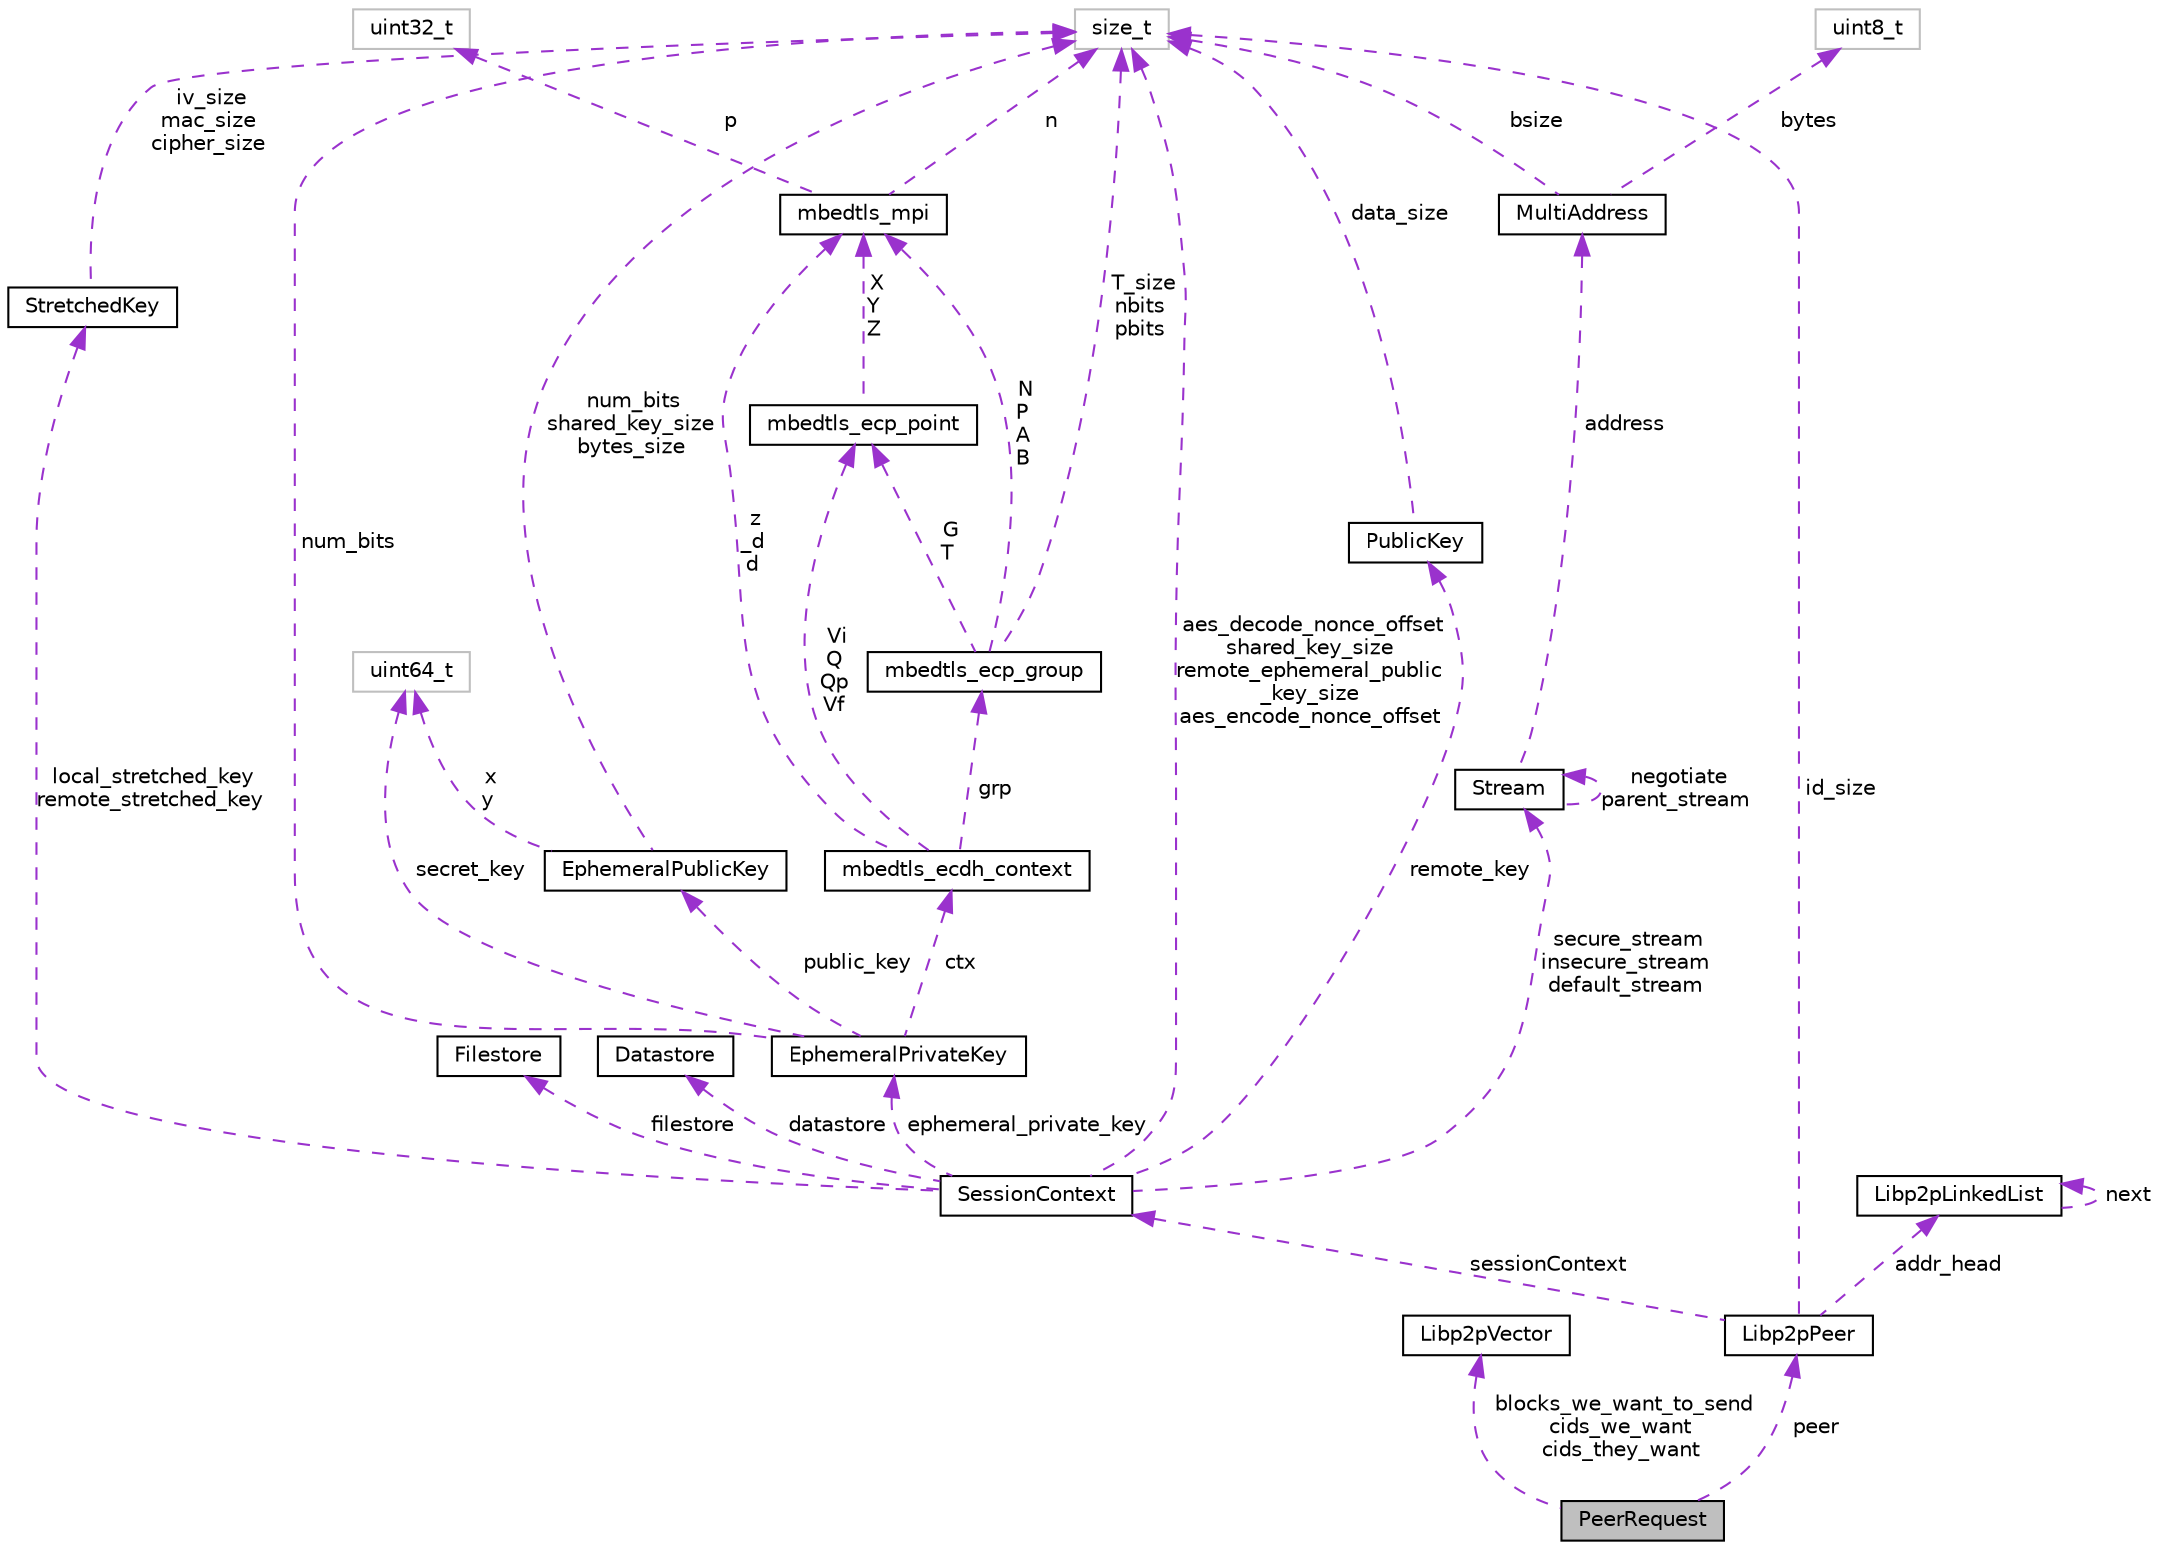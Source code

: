 digraph "PeerRequest"
{
  edge [fontname="Helvetica",fontsize="10",labelfontname="Helvetica",labelfontsize="10"];
  node [fontname="Helvetica",fontsize="10",shape=record];
  Node1 [label="PeerRequest",height=0.2,width=0.4,color="black", fillcolor="grey75", style="filled", fontcolor="black"];
  Node2 -> Node1 [dir="back",color="darkorchid3",fontsize="10",style="dashed",label=" blocks_we_want_to_send\ncids_we_want\ncids_they_want" ,fontname="Helvetica"];
  Node2 [label="Libp2pVector",height=0.2,width=0.4,color="black", fillcolor="white", style="filled",URL="$struct_libp2p_vector.html"];
  Node3 -> Node1 [dir="back",color="darkorchid3",fontsize="10",style="dashed",label=" peer" ,fontname="Helvetica"];
  Node3 [label="Libp2pPeer",height=0.2,width=0.4,color="black", fillcolor="white", style="filled",URL="$struct_libp2p_peer.html"];
  Node4 -> Node3 [dir="back",color="darkorchid3",fontsize="10",style="dashed",label=" sessionContext" ,fontname="Helvetica"];
  Node4 [label="SessionContext",height=0.2,width=0.4,color="black", fillcolor="white", style="filled",URL="$struct_session_context.html"];
  Node5 -> Node4 [dir="back",color="darkorchid3",fontsize="10",style="dashed",label=" ephemeral_private_key" ,fontname="Helvetica"];
  Node5 [label="EphemeralPrivateKey",height=0.2,width=0.4,color="black", fillcolor="white", style="filled",URL="$struct_ephemeral_private_key.html"];
  Node6 -> Node5 [dir="back",color="darkorchid3",fontsize="10",style="dashed",label=" secret_key" ,fontname="Helvetica"];
  Node6 [label="uint64_t",height=0.2,width=0.4,color="grey75", fillcolor="white", style="filled"];
  Node7 -> Node5 [dir="back",color="darkorchid3",fontsize="10",style="dashed",label=" public_key" ,fontname="Helvetica"];
  Node7 [label="EphemeralPublicKey",height=0.2,width=0.4,color="black", fillcolor="white", style="filled",URL="$struct_ephemeral_public_key.html"];
  Node6 -> Node7 [dir="back",color="darkorchid3",fontsize="10",style="dashed",label=" x\ny" ,fontname="Helvetica"];
  Node8 -> Node7 [dir="back",color="darkorchid3",fontsize="10",style="dashed",label=" num_bits\nshared_key_size\nbytes_size" ,fontname="Helvetica"];
  Node8 [label="size_t",height=0.2,width=0.4,color="grey75", fillcolor="white", style="filled"];
  Node8 -> Node5 [dir="back",color="darkorchid3",fontsize="10",style="dashed",label=" num_bits" ,fontname="Helvetica"];
  Node9 -> Node5 [dir="back",color="darkorchid3",fontsize="10",style="dashed",label=" ctx" ,fontname="Helvetica"];
  Node9 [label="mbedtls_ecdh_context",height=0.2,width=0.4,color="black", fillcolor="white", style="filled",URL="$structmbedtls__ecdh__context.html",tooltip="ECDH context structure. "];
  Node10 -> Node9 [dir="back",color="darkorchid3",fontsize="10",style="dashed",label=" grp" ,fontname="Helvetica"];
  Node10 [label="mbedtls_ecp_group",height=0.2,width=0.4,color="black", fillcolor="white", style="filled",URL="$structmbedtls__ecp__group.html",tooltip="ECP group structure. "];
  Node8 -> Node10 [dir="back",color="darkorchid3",fontsize="10",style="dashed",label=" T_size\nnbits\npbits" ,fontname="Helvetica"];
  Node11 -> Node10 [dir="back",color="darkorchid3",fontsize="10",style="dashed",label=" G\nT" ,fontname="Helvetica"];
  Node11 [label="mbedtls_ecp_point",height=0.2,width=0.4,color="black", fillcolor="white", style="filled",URL="$structmbedtls__ecp__point.html",tooltip="ECP point structure (jacobian coordinates) "];
  Node12 -> Node11 [dir="back",color="darkorchid3",fontsize="10",style="dashed",label=" X\nY\nZ" ,fontname="Helvetica"];
  Node12 [label="mbedtls_mpi",height=0.2,width=0.4,color="black", fillcolor="white", style="filled",URL="$structmbedtls__mpi.html",tooltip="MPI structure. "];
  Node13 -> Node12 [dir="back",color="darkorchid3",fontsize="10",style="dashed",label=" p" ,fontname="Helvetica"];
  Node13 [label="uint32_t",height=0.2,width=0.4,color="grey75", fillcolor="white", style="filled"];
  Node8 -> Node12 [dir="back",color="darkorchid3",fontsize="10",style="dashed",label=" n" ,fontname="Helvetica"];
  Node12 -> Node10 [dir="back",color="darkorchid3",fontsize="10",style="dashed",label=" N\nP\nA\nB" ,fontname="Helvetica"];
  Node11 -> Node9 [dir="back",color="darkorchid3",fontsize="10",style="dashed",label=" Vi\nQ\nQp\nVf" ,fontname="Helvetica"];
  Node12 -> Node9 [dir="back",color="darkorchid3",fontsize="10",style="dashed",label=" z\n_d\nd" ,fontname="Helvetica"];
  Node14 -> Node4 [dir="back",color="darkorchid3",fontsize="10",style="dashed",label=" local_stretched_key\nremote_stretched_key" ,fontname="Helvetica"];
  Node14 [label="StretchedKey",height=0.2,width=0.4,color="black", fillcolor="white", style="filled",URL="$struct_stretched_key.html"];
  Node8 -> Node14 [dir="back",color="darkorchid3",fontsize="10",style="dashed",label=" iv_size\nmac_size\ncipher_size" ,fontname="Helvetica"];
  Node15 -> Node4 [dir="back",color="darkorchid3",fontsize="10",style="dashed",label=" remote_key" ,fontname="Helvetica"];
  Node15 [label="PublicKey",height=0.2,width=0.4,color="black", fillcolor="white", style="filled",URL="$struct_public_key.html"];
  Node8 -> Node15 [dir="back",color="darkorchid3",fontsize="10",style="dashed",label=" data_size" ,fontname="Helvetica"];
  Node16 -> Node4 [dir="back",color="darkorchid3",fontsize="10",style="dashed",label=" filestore" ,fontname="Helvetica"];
  Node16 [label="Filestore",height=0.2,width=0.4,color="black", fillcolor="white", style="filled",URL="$struct_filestore.html"];
  Node8 -> Node4 [dir="back",color="darkorchid3",fontsize="10",style="dashed",label=" aes_decode_nonce_offset\nshared_key_size\nremote_ephemeral_public\l_key_size\naes_encode_nonce_offset" ,fontname="Helvetica"];
  Node17 -> Node4 [dir="back",color="darkorchid3",fontsize="10",style="dashed",label=" datastore" ,fontname="Helvetica"];
  Node17 [label="Datastore",height=0.2,width=0.4,color="black", fillcolor="white", style="filled",URL="$struct_datastore.html"];
  Node18 -> Node4 [dir="back",color="darkorchid3",fontsize="10",style="dashed",label=" secure_stream\ninsecure_stream\ndefault_stream" ,fontname="Helvetica"];
  Node18 [label="Stream",height=0.2,width=0.4,color="black", fillcolor="white", style="filled",URL="$struct_stream.html"];
  Node19 -> Node18 [dir="back",color="darkorchid3",fontsize="10",style="dashed",label=" address" ,fontname="Helvetica"];
  Node19 [label="MultiAddress",height=0.2,width=0.4,color="black", fillcolor="white", style="filled",URL="$struct_multi_address.html"];
  Node20 -> Node19 [dir="back",color="darkorchid3",fontsize="10",style="dashed",label=" bytes" ,fontname="Helvetica"];
  Node20 [label="uint8_t",height=0.2,width=0.4,color="grey75", fillcolor="white", style="filled"];
  Node8 -> Node19 [dir="back",color="darkorchid3",fontsize="10",style="dashed",label=" bsize" ,fontname="Helvetica"];
  Node18 -> Node18 [dir="back",color="darkorchid3",fontsize="10",style="dashed",label=" negotiate\nparent_stream" ,fontname="Helvetica"];
  Node21 -> Node3 [dir="back",color="darkorchid3",fontsize="10",style="dashed",label=" addr_head" ,fontname="Helvetica"];
  Node21 [label="Libp2pLinkedList",height=0.2,width=0.4,color="black", fillcolor="white", style="filled",URL="$struct_libp2p_linked_list.html"];
  Node21 -> Node21 [dir="back",color="darkorchid3",fontsize="10",style="dashed",label=" next" ,fontname="Helvetica"];
  Node8 -> Node3 [dir="back",color="darkorchid3",fontsize="10",style="dashed",label=" id_size" ,fontname="Helvetica"];
}
